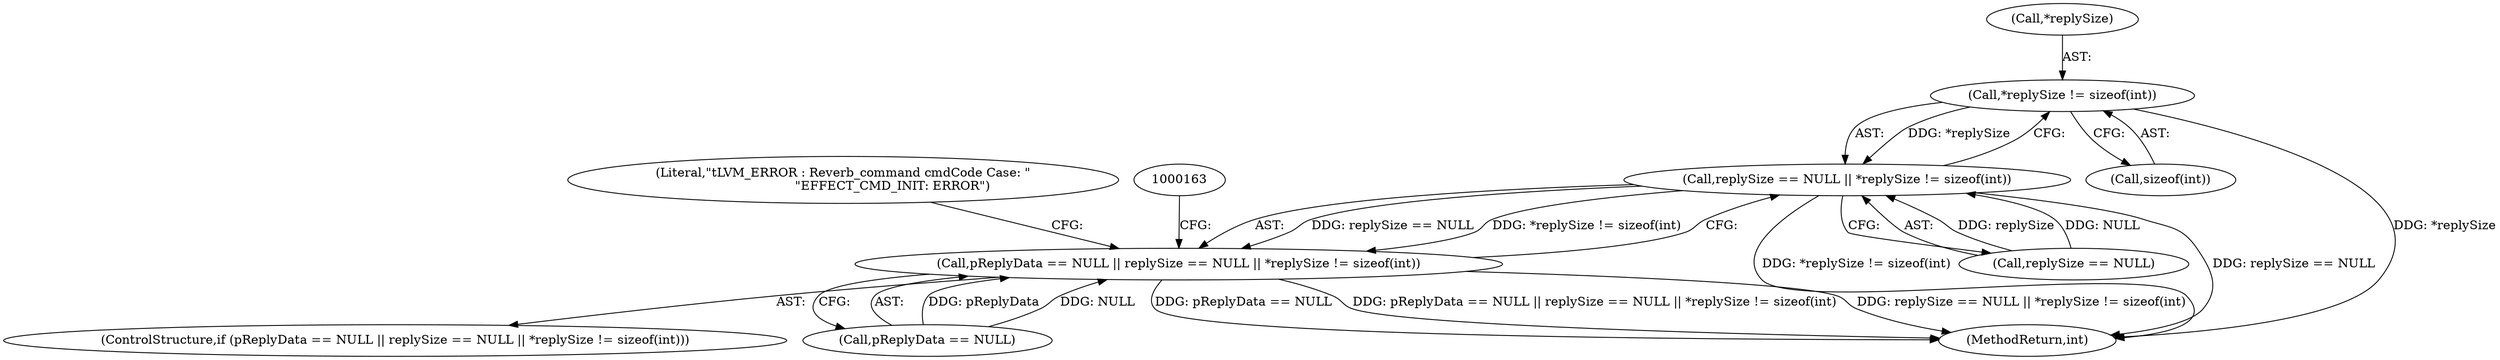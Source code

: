 digraph "0_Android_aeea52da00d210587fb3ed895de3d5f2e0264c88_6@API" {
"1000149" [label="(Call,*replySize != sizeof(int))"];
"1000145" [label="(Call,replySize == NULL || *replySize != sizeof(int))"];
"1000141" [label="(Call,pReplyData == NULL || replySize == NULL || *replySize != sizeof(int))"];
"1000150" [label="(Call,*replySize)"];
"1000140" [label="(ControlStructure,if (pReplyData == NULL || replySize == NULL || *replySize != sizeof(int)))"];
"1000145" [label="(Call,replySize == NULL || *replySize != sizeof(int))"];
"1000146" [label="(Call,replySize == NULL)"];
"1000142" [label="(Call,pReplyData == NULL)"];
"1000156" [label="(Literal,\"\tLVM_ERROR : Reverb_command cmdCode Case: \"\n                         \"EFFECT_CMD_INIT: ERROR\")"];
"1000152" [label="(Call,sizeof(int))"];
"1000141" [label="(Call,pReplyData == NULL || replySize == NULL || *replySize != sizeof(int))"];
"1000149" [label="(Call,*replySize != sizeof(int))"];
"1000668" [label="(MethodReturn,int)"];
"1000149" -> "1000145"  [label="AST: "];
"1000149" -> "1000152"  [label="CFG: "];
"1000150" -> "1000149"  [label="AST: "];
"1000152" -> "1000149"  [label="AST: "];
"1000145" -> "1000149"  [label="CFG: "];
"1000149" -> "1000668"  [label="DDG: *replySize"];
"1000149" -> "1000145"  [label="DDG: *replySize"];
"1000145" -> "1000141"  [label="AST: "];
"1000145" -> "1000146"  [label="CFG: "];
"1000146" -> "1000145"  [label="AST: "];
"1000141" -> "1000145"  [label="CFG: "];
"1000145" -> "1000668"  [label="DDG: *replySize != sizeof(int)"];
"1000145" -> "1000668"  [label="DDG: replySize == NULL"];
"1000145" -> "1000141"  [label="DDG: replySize == NULL"];
"1000145" -> "1000141"  [label="DDG: *replySize != sizeof(int)"];
"1000146" -> "1000145"  [label="DDG: replySize"];
"1000146" -> "1000145"  [label="DDG: NULL"];
"1000141" -> "1000140"  [label="AST: "];
"1000141" -> "1000142"  [label="CFG: "];
"1000142" -> "1000141"  [label="AST: "];
"1000156" -> "1000141"  [label="CFG: "];
"1000163" -> "1000141"  [label="CFG: "];
"1000141" -> "1000668"  [label="DDG: pReplyData == NULL"];
"1000141" -> "1000668"  [label="DDG: pReplyData == NULL || replySize == NULL || *replySize != sizeof(int)"];
"1000141" -> "1000668"  [label="DDG: replySize == NULL || *replySize != sizeof(int)"];
"1000142" -> "1000141"  [label="DDG: pReplyData"];
"1000142" -> "1000141"  [label="DDG: NULL"];
}
